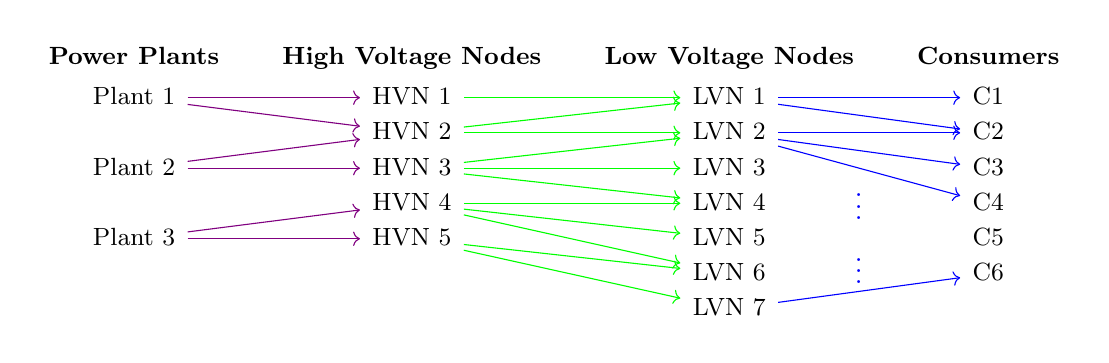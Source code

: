 \begin{tikzpicture}
\node at (0,0){
\begin{tikzcd}[font=\small, column sep=0.5cm, row sep=0.5cm]
  \textbf{Power Plants}&\textbf{High Voltage Nodes}&\textbf{Low Voltage Nodes}&\textbf{Consumers}\\[-15pt]
  \text{Plant 1}
  \arrow[r,violet]
  \arrow[dr,violet]&
  \text{HVN 1}
  \arrow[r,green]&
  \text{LVN 1}
  \arrow[r,blue]
  \arrow[dr,blue]&\text{C1}\\[-15pt]
  &\text{HVN 2}
  \arrow[r,green]
  \arrow[ur,green]&
  \text{LVN 2}
  \arrow[r,blue]
  \arrow[dr,blue]
  \arrow[ddr,blue, "\vdots"']&\text{C2}\\[-15pt]
  \text{Plant 2}
  \arrow[r,violet]
  \arrow[ur,violet]&
  \text{HVN 3}
  \arrow[ur,green]
  \arrow[r,green]
  \arrow[dr,green]
  &\text{LVN 3}&\text{C3}
  \\[-15pt]
  &\text{HVN 4}
  \arrow[r,green]
  \arrow[dr,green]
  \arrow[ddr,green]&\text{LVN 4}&\text{C4}\\[-15pt]
  \text{Plant 3}
  \arrow[r,violet]
  \arrow[ur,violet]&
  \text{HVN 5}
  \arrow[dr,green] \arrow[ddr,green]&
  \text{LVN 5}
  &\text{C5}
  \\[-15pt]
  &&\text{LVN 6}&\text{C6}\\[-15pt]
  &&\text{LVN 7}
  \arrow[ur,blue,"\vdots"]&
\end{tikzcd}};
\end{tikzpicture}
